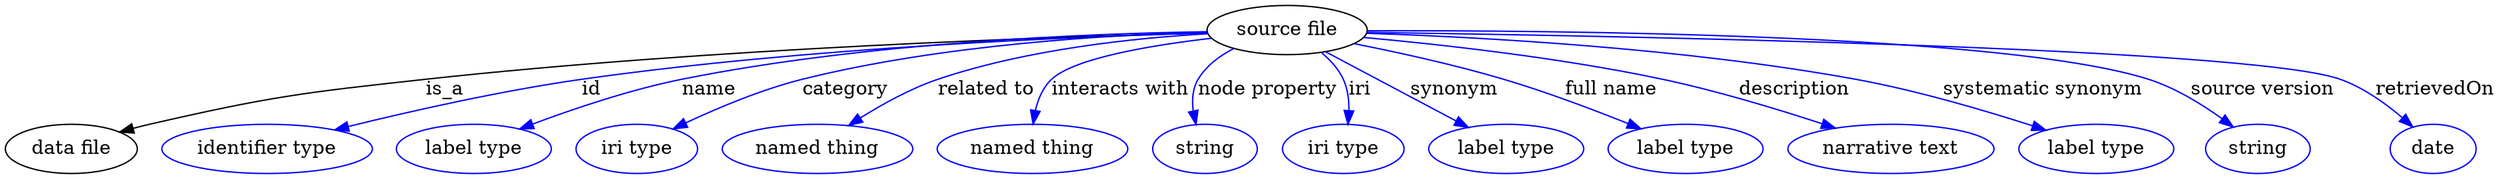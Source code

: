 digraph {
	graph [bb="0,0,1466.3,122"];
	node [label="\N"];
	"source file"	[height=0.5,
		label="source file",
		pos="757.35,104",
		width=1.2972];
	"data file"	[height=0.5,
		pos="38.347,18",
		width=1.0652];
	"source file" -> "data file"	[label=is_a,
		lp="270.62,61",
		pos="e,67.052,29.991 710.78,101.49 622.37,98.244 424.27,89.092 258.8,68 181.47,58.144 161.64,56.185 86.347,36 83.188,35.153 79.939,34.196 \
76.692,33.178"];
	id	[color=blue,
		height=0.5,
		label="identifier type",
		pos="154.35,18",
		width=1.652];
	"source file" -> id	[color=blue,
		label=id,
		lp="356.79,61",
		pos="e,195.27,31.249 710.98,101.41 635.13,98.273 480.01,89.611 350.46,68 300.36,59.643 244.22,45.073 204.89,33.987",
		style=solid];
	name	[color=blue,
		height=0.5,
		label="label type",
		pos="276.35,18",
		width=1.2425];
	"source file" -> name	[color=blue,
		label=name,
		lp="425.51,61",
		pos="e,304.92,31.856 710.68,102 643.44,99.727 515.75,92.296 410.03,68 376.77,60.357 340.51,46.709 314.15,35.754",
		style=solid];
	category	[color=blue,
		height=0.5,
		label="iri type",
		pos="374.35,18",
		width=0.9834];
	"source file" -> category	[color=blue,
		label=category,
		lp="503.44,61",
		pos="e,396.85,32.049 710.68,101.56 654.68,98.819 558.42,90.901 479.15,68 453.38,60.555 425.98,47.543 405.66,36.798",
		style=solid];
	"related to"	[color=blue,
		height=0.5,
		label="named thing",
		pos="481.35,18",
		width=1.5019];
	"source file" -> "related to"	[color=blue,
		label="related to",
		lp="583.58,61",
		pos="e,500.96,34.904 711.35,100.23 669.78,96.513 607.52,87.887 556.87,68 540.05,61.392 523.01,50.753 509.38,41.074",
		style=solid];
	"interacts with"	[color=blue,
		height=0.5,
		label="named thing",
		pos="607.35,18",
		width=1.5019];
	"source file" -> "interacts with"	[color=blue,
		label="interacts with",
		lp="660.25,61",
		pos="e,608.14,36.146 710.81,102.28 681.6,99.377 645.12,90.896 621.54,68 615.55,62.188 612.05,54.016 610.01,46.01",
		style=solid];
	"node property"	[color=blue,
		height=0.5,
		label=string,
		pos="709.35,18",
		width=0.8403];
	"source file" -> "node property"	[color=blue,
		label="node property",
		lp="743.42,61",
		pos="e,703,35.812 727.19,90.184 718.15,84.743 709.29,77.434 704.21,68 700.58,61.27 700.11,53.267 701.04,45.699",
		style=solid];
	iri	[color=blue,
		height=0.5,
		label="iri type",
		pos="793.35,18",
		width=0.9834];
	"source file" -> iri	[color=blue,
		label=iri,
		lp="797.57,61",
		pos="e,793.16,36.415 773.88,86.839 778.64,81.303 783.34,74.782 786.35,68 789.29,61.348 791.06,53.738 792.1,46.529",
		style=solid];
	synonym	[color=blue,
		height=0.5,
		label="label type",
		pos="891.35,18",
		width=1.2425];
	"source file" -> synonym	[color=blue,
		label=synonym,
		lp="859.02,61",
		pos="e,868.27,33.464 780.69,88.368 802.59,74.637 835.53,53.993 859.77,38.794",
		style=solid];
	"full name"	[color=blue,
		height=0.5,
		label="label type",
		pos="998.35,18",
		width=1.2425];
	"source file" -> "full name"	[color=blue,
		label="full name",
		lp="948.98,61",
		pos="e,971.26,32.51 796.82,94.178 823.08,87.889 858.17,78.679 888.35,68 913.47,59.111 940.85,46.924 962.01,36.929",
		style=solid];
	description	[color=blue,
		height=0.5,
		label="narrative text",
		pos="1118.3,18",
		width=1.5834];
	"source file" -> description	[color=blue,
		label=description,
		lp="1057.5,61",
		pos="e,1084.9,32.737 802.06,98.381 847.24,93.149 918.82,83.302 979.35,68 1012.2,59.705 1048.2,46.902 1075.3,36.464",
		style=solid];
	"systematic synonym"	[color=blue,
		height=0.5,
		label="label type",
		pos="1238.3,18",
		width=1.2425];
	"source file" -> "systematic synonym"	[color=blue,
		label="systematic synonym",
		lp="1199.3,61",
		pos="e,1208.1,31.318 803.64,101.37 868.75,98.365 990.78,90.069 1092.3,68 1129.2,59.993 1169.8,45.933 1198.8,34.922",
		style=solid];
	"source version"	[color=blue,
		height=0.5,
		label=string,
		pos="1335.3,18",
		width=0.8403];
	"source file" -> "source version"	[color=blue,
		label="source version",
		lp="1330,61",
		pos="e,1319.1,33.193 804.26,102.74 912.47,101.66 1176.6,96.12 1260.3,68 1278.8,61.806 1297.1,49.972 1311,39.486",
		style=solid];
	retrievedOn	[color=blue,
		height=0.5,
		label=date,
		pos="1439.3,18",
		width=0.75];
	"source file" -> retrievedOn	[color=blue,
		label=retrievedOn,
		lp="1432.8,61",
		pos="e,1425.4,33.494 803.87,101.92 938.34,98.571 1321.3,87.43 1374.3,68 1390.5,62.073 1406,50.684 1417.8,40.376",
		style=solid];
}
